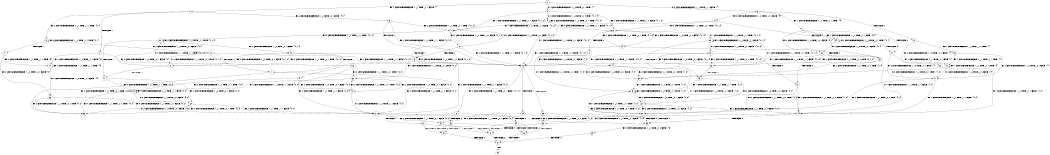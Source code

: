 digraph BCG {
size = "7, 10.5";
center = TRUE;
node [shape = circle];
0 [peripheries = 2];
0 -> 1 [label = "EX !1 !ATOMIC_EXCH_BRANCH (1, +1, TRUE, +1, 1, FALSE) !{}"];
0 -> 2 [label = "EX !2 !ATOMIC_EXCH_BRANCH (1, +0, TRUE, +0, 1, TRUE) !{}"];
0 -> 3 [label = "EX !0 !ATOMIC_EXCH_BRANCH (1, +1, TRUE, +1, 1, FALSE) !{}"];
1 -> 4 [label = "TERMINATE !1"];
1 -> 5 [label = "EX !2 !ATOMIC_EXCH_BRANCH (1, +0, TRUE, +0, 1, FALSE) !{0, 1}"];
1 -> 6 [label = "EX !0 !ATOMIC_EXCH_BRANCH (1, +1, TRUE, +1, 1, TRUE) !{0, 1}"];
2 -> 7 [label = "EX !1 !ATOMIC_EXCH_BRANCH (1, +1, TRUE, +1, 1, FALSE) !{0, 1, 2}"];
2 -> 8 [label = "EX !0 !ATOMIC_EXCH_BRANCH (1, +1, TRUE, +1, 1, FALSE) !{0, 1, 2}"];
2 -> 9 [label = "EX !2 !ATOMIC_EXCH_BRANCH (1, +0, TRUE, +0, 1, TRUE) !{0, 1, 2}"];
3 -> 10 [label = "TERMINATE !0"];
3 -> 11 [label = "EX !1 !ATOMIC_EXCH_BRANCH (1, +1, TRUE, +1, 1, TRUE) !{0}"];
3 -> 12 [label = "EX !2 !ATOMIC_EXCH_BRANCH (1, +0, TRUE, +0, 1, FALSE) !{0}"];
4 -> 13 [label = "EX !2 !ATOMIC_EXCH_BRANCH (1, +0, TRUE, +0, 1, FALSE) !{0}"];
4 -> 14 [label = "EX !0 !ATOMIC_EXCH_BRANCH (1, +1, TRUE, +1, 1, TRUE) !{0}"];
5 -> 15 [label = "TERMINATE !1"];
5 -> 16 [label = "EX !0 !ATOMIC_EXCH_BRANCH (1, +1, TRUE, +1, 1, FALSE) !{0, 1, 2}"];
5 -> 7 [label = "EX !2 !ATOMIC_EXCH_BRANCH (1, +1, TRUE, +0, 1, TRUE) !{0, 1, 2}"];
6 -> 17 [label = "TERMINATE !1"];
6 -> 18 [label = "EX !2 !ATOMIC_EXCH_BRANCH (1, +0, TRUE, +0, 1, FALSE) !{0, 1}"];
6 -> 6 [label = "EX !0 !ATOMIC_EXCH_BRANCH (1, +1, TRUE, +1, 1, TRUE) !{0, 1}"];
7 -> 19 [label = "TERMINATE !1"];
7 -> 20 [label = "EX !0 !ATOMIC_EXCH_BRANCH (1, +1, TRUE, +1, 1, TRUE) !{0, 1, 2}"];
7 -> 21 [label = "EX !2 !ATOMIC_EXCH_BRANCH (1, +0, TRUE, +0, 1, FALSE) !{0, 1, 2}"];
8 -> 22 [label = "TERMINATE !0"];
8 -> 23 [label = "EX !1 !ATOMIC_EXCH_BRANCH (1, +1, TRUE, +1, 1, TRUE) !{0, 1, 2}"];
8 -> 24 [label = "EX !2 !ATOMIC_EXCH_BRANCH (1, +0, TRUE, +0, 1, FALSE) !{0, 1, 2}"];
9 -> 7 [label = "EX !1 !ATOMIC_EXCH_BRANCH (1, +1, TRUE, +1, 1, FALSE) !{0, 1, 2}"];
9 -> 8 [label = "EX !0 !ATOMIC_EXCH_BRANCH (1, +1, TRUE, +1, 1, FALSE) !{0, 1, 2}"];
9 -> 9 [label = "EX !2 !ATOMIC_EXCH_BRANCH (1, +0, TRUE, +0, 1, TRUE) !{0, 1, 2}"];
10 -> 25 [label = "EX !1 !ATOMIC_EXCH_BRANCH (1, +1, TRUE, +1, 1, TRUE) !{}"];
10 -> 26 [label = "EX !2 !ATOMIC_EXCH_BRANCH (1, +0, TRUE, +0, 1, FALSE) !{}"];
11 -> 27 [label = "TERMINATE !0"];
11 -> 28 [label = "EX !2 !ATOMIC_EXCH_BRANCH (1, +0, TRUE, +0, 1, FALSE) !{0, 1}"];
11 -> 29 [label = "EX !1 !ATOMIC_EXCH_BRANCH (1, +1, TRUE, +1, 1, TRUE) !{0, 1}"];
12 -> 30 [label = "TERMINATE !0"];
12 -> 16 [label = "EX !1 !ATOMIC_EXCH_BRANCH (1, +1, TRUE, +1, 1, FALSE) !{0, 1, 2}"];
12 -> 8 [label = "EX !2 !ATOMIC_EXCH_BRANCH (1, +1, TRUE, +0, 1, TRUE) !{0, 1, 2}"];
13 -> 31 [label = "EX !0 !ATOMIC_EXCH_BRANCH (1, +1, TRUE, +1, 1, FALSE) !{0, 2}"];
13 -> 32 [label = "EX !2 !ATOMIC_EXCH_BRANCH (1, +1, TRUE, +0, 1, TRUE) !{0, 2}"];
14 -> 33 [label = "EX !2 !ATOMIC_EXCH_BRANCH (1, +0, TRUE, +0, 1, FALSE) !{0}"];
14 -> 14 [label = "EX !0 !ATOMIC_EXCH_BRANCH (1, +1, TRUE, +1, 1, TRUE) !{0}"];
15 -> 31 [label = "EX !0 !ATOMIC_EXCH_BRANCH (1, +1, TRUE, +1, 1, FALSE) !{0, 2}"];
15 -> 32 [label = "EX !2 !ATOMIC_EXCH_BRANCH (1, +1, TRUE, +0, 1, TRUE) !{0, 2}"];
16 -> 34 [label = "TERMINATE !1"];
16 -> 35 [label = "TERMINATE !0"];
16 -> 36 [label = "EX !2 !ATOMIC_EXCH_BRANCH (1, +1, TRUE, +0, 1, FALSE) !{0, 1, 2}"];
17 -> 33 [label = "EX !2 !ATOMIC_EXCH_BRANCH (1, +0, TRUE, +0, 1, FALSE) !{0}"];
17 -> 14 [label = "EX !0 !ATOMIC_EXCH_BRANCH (1, +1, TRUE, +1, 1, TRUE) !{0}"];
18 -> 37 [label = "TERMINATE !1"];
18 -> 38 [label = "EX !2 !ATOMIC_EXCH_BRANCH (1, +1, TRUE, +0, 1, TRUE) !{0, 1, 2}"];
18 -> 16 [label = "EX !0 !ATOMIC_EXCH_BRANCH (1, +1, TRUE, +1, 1, FALSE) !{0, 1, 2}"];
19 -> 39 [label = "EX !0 !ATOMIC_EXCH_BRANCH (1, +1, TRUE, +1, 1, TRUE) !{0, 2}"];
19 -> 40 [label = "EX !2 !ATOMIC_EXCH_BRANCH (1, +0, TRUE, +0, 1, FALSE) !{0, 2}"];
20 -> 41 [label = "TERMINATE !1"];
20 -> 42 [label = "EX !2 !ATOMIC_EXCH_BRANCH (1, +0, TRUE, +0, 1, FALSE) !{0, 1, 2}"];
20 -> 20 [label = "EX !0 !ATOMIC_EXCH_BRANCH (1, +1, TRUE, +1, 1, TRUE) !{0, 1, 2}"];
21 -> 15 [label = "TERMINATE !1"];
21 -> 16 [label = "EX !0 !ATOMIC_EXCH_BRANCH (1, +1, TRUE, +1, 1, FALSE) !{0, 1, 2}"];
21 -> 7 [label = "EX !2 !ATOMIC_EXCH_BRANCH (1, +1, TRUE, +0, 1, TRUE) !{0, 1, 2}"];
22 -> 43 [label = "EX !1 !ATOMIC_EXCH_BRANCH (1, +1, TRUE, +1, 1, TRUE) !{1, 2}"];
22 -> 44 [label = "EX !2 !ATOMIC_EXCH_BRANCH (1, +0, TRUE, +0, 1, FALSE) !{1, 2}"];
23 -> 45 [label = "TERMINATE !0"];
23 -> 46 [label = "EX !2 !ATOMIC_EXCH_BRANCH (1, +0, TRUE, +0, 1, FALSE) !{0, 1, 2}"];
23 -> 23 [label = "EX !1 !ATOMIC_EXCH_BRANCH (1, +1, TRUE, +1, 1, TRUE) !{0, 1, 2}"];
24 -> 30 [label = "TERMINATE !0"];
24 -> 16 [label = "EX !1 !ATOMIC_EXCH_BRANCH (1, +1, TRUE, +1, 1, FALSE) !{0, 1, 2}"];
24 -> 8 [label = "EX !2 !ATOMIC_EXCH_BRANCH (1, +1, TRUE, +0, 1, TRUE) !{0, 1, 2}"];
25 -> 47 [label = "EX !2 !ATOMIC_EXCH_BRANCH (1, +0, TRUE, +0, 1, FALSE) !{1}"];
25 -> 48 [label = "EX !1 !ATOMIC_EXCH_BRANCH (1, +1, TRUE, +1, 1, TRUE) !{1}"];
26 -> 49 [label = "EX !1 !ATOMIC_EXCH_BRANCH (1, +1, TRUE, +1, 1, FALSE) !{1, 2}"];
26 -> 50 [label = "EX !2 !ATOMIC_EXCH_BRANCH (1, +1, TRUE, +0, 1, TRUE) !{1, 2}"];
27 -> 47 [label = "EX !2 !ATOMIC_EXCH_BRANCH (1, +0, TRUE, +0, 1, FALSE) !{1}"];
27 -> 48 [label = "EX !1 !ATOMIC_EXCH_BRANCH (1, +1, TRUE, +1, 1, TRUE) !{1}"];
28 -> 51 [label = "TERMINATE !0"];
28 -> 52 [label = "EX !2 !ATOMIC_EXCH_BRANCH (1, +1, TRUE, +0, 1, TRUE) !{0, 1, 2}"];
28 -> 16 [label = "EX !1 !ATOMIC_EXCH_BRANCH (1, +1, TRUE, +1, 1, FALSE) !{0, 1, 2}"];
29 -> 27 [label = "TERMINATE !0"];
29 -> 28 [label = "EX !2 !ATOMIC_EXCH_BRANCH (1, +0, TRUE, +0, 1, FALSE) !{0, 1}"];
29 -> 29 [label = "EX !1 !ATOMIC_EXCH_BRANCH (1, +1, TRUE, +1, 1, TRUE) !{0, 1}"];
30 -> 49 [label = "EX !1 !ATOMIC_EXCH_BRANCH (1, +1, TRUE, +1, 1, FALSE) !{1, 2}"];
30 -> 50 [label = "EX !2 !ATOMIC_EXCH_BRANCH (1, +1, TRUE, +0, 1, TRUE) !{1, 2}"];
31 -> 53 [label = "TERMINATE !0"];
31 -> 54 [label = "EX !2 !ATOMIC_EXCH_BRANCH (1, +1, TRUE, +0, 1, FALSE) !{0, 2}"];
32 -> 39 [label = "EX !0 !ATOMIC_EXCH_BRANCH (1, +1, TRUE, +1, 1, TRUE) !{0, 2}"];
32 -> 40 [label = "EX !2 !ATOMIC_EXCH_BRANCH (1, +0, TRUE, +0, 1, FALSE) !{0, 2}"];
33 -> 55 [label = "EX !2 !ATOMIC_EXCH_BRANCH (1, +1, TRUE, +0, 1, TRUE) !{0, 2}"];
33 -> 31 [label = "EX !0 !ATOMIC_EXCH_BRANCH (1, +1, TRUE, +1, 1, FALSE) !{0, 2}"];
34 -> 53 [label = "TERMINATE !0"];
34 -> 54 [label = "EX !2 !ATOMIC_EXCH_BRANCH (1, +1, TRUE, +0, 1, FALSE) !{0, 2}"];
35 -> 53 [label = "TERMINATE !1"];
35 -> 56 [label = "EX !2 !ATOMIC_EXCH_BRANCH (1, +1, TRUE, +0, 1, FALSE) !{1, 2}"];
36 -> 57 [label = "TERMINATE !1"];
36 -> 58 [label = "TERMINATE !2"];
36 -> 59 [label = "TERMINATE !0"];
37 -> 55 [label = "EX !2 !ATOMIC_EXCH_BRANCH (1, +1, TRUE, +0, 1, TRUE) !{0, 2}"];
37 -> 31 [label = "EX !0 !ATOMIC_EXCH_BRANCH (1, +1, TRUE, +1, 1, FALSE) !{0, 2}"];
38 -> 41 [label = "TERMINATE !1"];
38 -> 42 [label = "EX !2 !ATOMIC_EXCH_BRANCH (1, +0, TRUE, +0, 1, FALSE) !{0, 1, 2}"];
38 -> 20 [label = "EX !0 !ATOMIC_EXCH_BRANCH (1, +1, TRUE, +1, 1, TRUE) !{0, 1, 2}"];
39 -> 60 [label = "EX !2 !ATOMIC_EXCH_BRANCH (1, +0, TRUE, +0, 1, FALSE) !{0, 2}"];
39 -> 39 [label = "EX !0 !ATOMIC_EXCH_BRANCH (1, +1, TRUE, +1, 1, TRUE) !{0, 2}"];
40 -> 31 [label = "EX !0 !ATOMIC_EXCH_BRANCH (1, +1, TRUE, +1, 1, FALSE) !{0, 2}"];
40 -> 32 [label = "EX !2 !ATOMIC_EXCH_BRANCH (1, +1, TRUE, +0, 1, TRUE) !{0, 2}"];
41 -> 60 [label = "EX !2 !ATOMIC_EXCH_BRANCH (1, +0, TRUE, +0, 1, FALSE) !{0, 2}"];
41 -> 39 [label = "EX !0 !ATOMIC_EXCH_BRANCH (1, +1, TRUE, +1, 1, TRUE) !{0, 2}"];
42 -> 37 [label = "TERMINATE !1"];
42 -> 38 [label = "EX !2 !ATOMIC_EXCH_BRANCH (1, +1, TRUE, +0, 1, TRUE) !{0, 1, 2}"];
42 -> 16 [label = "EX !0 !ATOMIC_EXCH_BRANCH (1, +1, TRUE, +1, 1, FALSE) !{0, 1, 2}"];
43 -> 61 [label = "EX !2 !ATOMIC_EXCH_BRANCH (1, +0, TRUE, +0, 1, FALSE) !{1, 2}"];
43 -> 43 [label = "EX !1 !ATOMIC_EXCH_BRANCH (1, +1, TRUE, +1, 1, TRUE) !{1, 2}"];
44 -> 49 [label = "EX !1 !ATOMIC_EXCH_BRANCH (1, +1, TRUE, +1, 1, FALSE) !{1, 2}"];
44 -> 50 [label = "EX !2 !ATOMIC_EXCH_BRANCH (1, +1, TRUE, +0, 1, TRUE) !{1, 2}"];
45 -> 61 [label = "EX !2 !ATOMIC_EXCH_BRANCH (1, +0, TRUE, +0, 1, FALSE) !{1, 2}"];
45 -> 43 [label = "EX !1 !ATOMIC_EXCH_BRANCH (1, +1, TRUE, +1, 1, TRUE) !{1, 2}"];
46 -> 51 [label = "TERMINATE !0"];
46 -> 52 [label = "EX !2 !ATOMIC_EXCH_BRANCH (1, +1, TRUE, +0, 1, TRUE) !{0, 1, 2}"];
46 -> 16 [label = "EX !1 !ATOMIC_EXCH_BRANCH (1, +1, TRUE, +1, 1, FALSE) !{0, 1, 2}"];
47 -> 62 [label = "EX !2 !ATOMIC_EXCH_BRANCH (1, +1, TRUE, +0, 1, TRUE) !{1, 2}"];
47 -> 49 [label = "EX !1 !ATOMIC_EXCH_BRANCH (1, +1, TRUE, +1, 1, FALSE) !{1, 2}"];
48 -> 47 [label = "EX !2 !ATOMIC_EXCH_BRANCH (1, +0, TRUE, +0, 1, FALSE) !{1}"];
48 -> 48 [label = "EX !1 !ATOMIC_EXCH_BRANCH (1, +1, TRUE, +1, 1, TRUE) !{1}"];
49 -> 53 [label = "TERMINATE !1"];
49 -> 56 [label = "EX !2 !ATOMIC_EXCH_BRANCH (1, +1, TRUE, +0, 1, FALSE) !{1, 2}"];
50 -> 43 [label = "EX !1 !ATOMIC_EXCH_BRANCH (1, +1, TRUE, +1, 1, TRUE) !{1, 2}"];
50 -> 44 [label = "EX !2 !ATOMIC_EXCH_BRANCH (1, +0, TRUE, +0, 1, FALSE) !{1, 2}"];
51 -> 62 [label = "EX !2 !ATOMIC_EXCH_BRANCH (1, +1, TRUE, +0, 1, TRUE) !{1, 2}"];
51 -> 49 [label = "EX !1 !ATOMIC_EXCH_BRANCH (1, +1, TRUE, +1, 1, FALSE) !{1, 2}"];
52 -> 45 [label = "TERMINATE !0"];
52 -> 46 [label = "EX !2 !ATOMIC_EXCH_BRANCH (1, +0, TRUE, +0, 1, FALSE) !{0, 1, 2}"];
52 -> 23 [label = "EX !1 !ATOMIC_EXCH_BRANCH (1, +1, TRUE, +1, 1, TRUE) !{0, 1, 2}"];
53 -> 63 [label = "EX !2 !ATOMIC_EXCH_BRANCH (1, +1, TRUE, +0, 1, FALSE) !{2}"];
54 -> 64 [label = "TERMINATE !2"];
54 -> 65 [label = "TERMINATE !0"];
55 -> 60 [label = "EX !2 !ATOMIC_EXCH_BRANCH (1, +0, TRUE, +0, 1, FALSE) !{0, 2}"];
55 -> 39 [label = "EX !0 !ATOMIC_EXCH_BRANCH (1, +1, TRUE, +1, 1, TRUE) !{0, 2}"];
56 -> 65 [label = "TERMINATE !1"];
56 -> 66 [label = "TERMINATE !2"];
57 -> 64 [label = "TERMINATE !2"];
57 -> 65 [label = "TERMINATE !0"];
58 -> 64 [label = "TERMINATE !1"];
58 -> 66 [label = "TERMINATE !0"];
59 -> 65 [label = "TERMINATE !1"];
59 -> 66 [label = "TERMINATE !2"];
60 -> 55 [label = "EX !2 !ATOMIC_EXCH_BRANCH (1, +1, TRUE, +0, 1, TRUE) !{0, 2}"];
60 -> 31 [label = "EX !0 !ATOMIC_EXCH_BRANCH (1, +1, TRUE, +1, 1, FALSE) !{0, 2}"];
61 -> 62 [label = "EX !2 !ATOMIC_EXCH_BRANCH (1, +1, TRUE, +0, 1, TRUE) !{1, 2}"];
61 -> 49 [label = "EX !1 !ATOMIC_EXCH_BRANCH (1, +1, TRUE, +1, 1, FALSE) !{1, 2}"];
62 -> 61 [label = "EX !2 !ATOMIC_EXCH_BRANCH (1, +0, TRUE, +0, 1, FALSE) !{1, 2}"];
62 -> 43 [label = "EX !1 !ATOMIC_EXCH_BRANCH (1, +1, TRUE, +1, 1, TRUE) !{1, 2}"];
63 -> 67 [label = "TERMINATE !2"];
64 -> 67 [label = "TERMINATE !0"];
65 -> 67 [label = "TERMINATE !2"];
66 -> 67 [label = "TERMINATE !1"];
67 -> 68 [label = "exit"];
}
